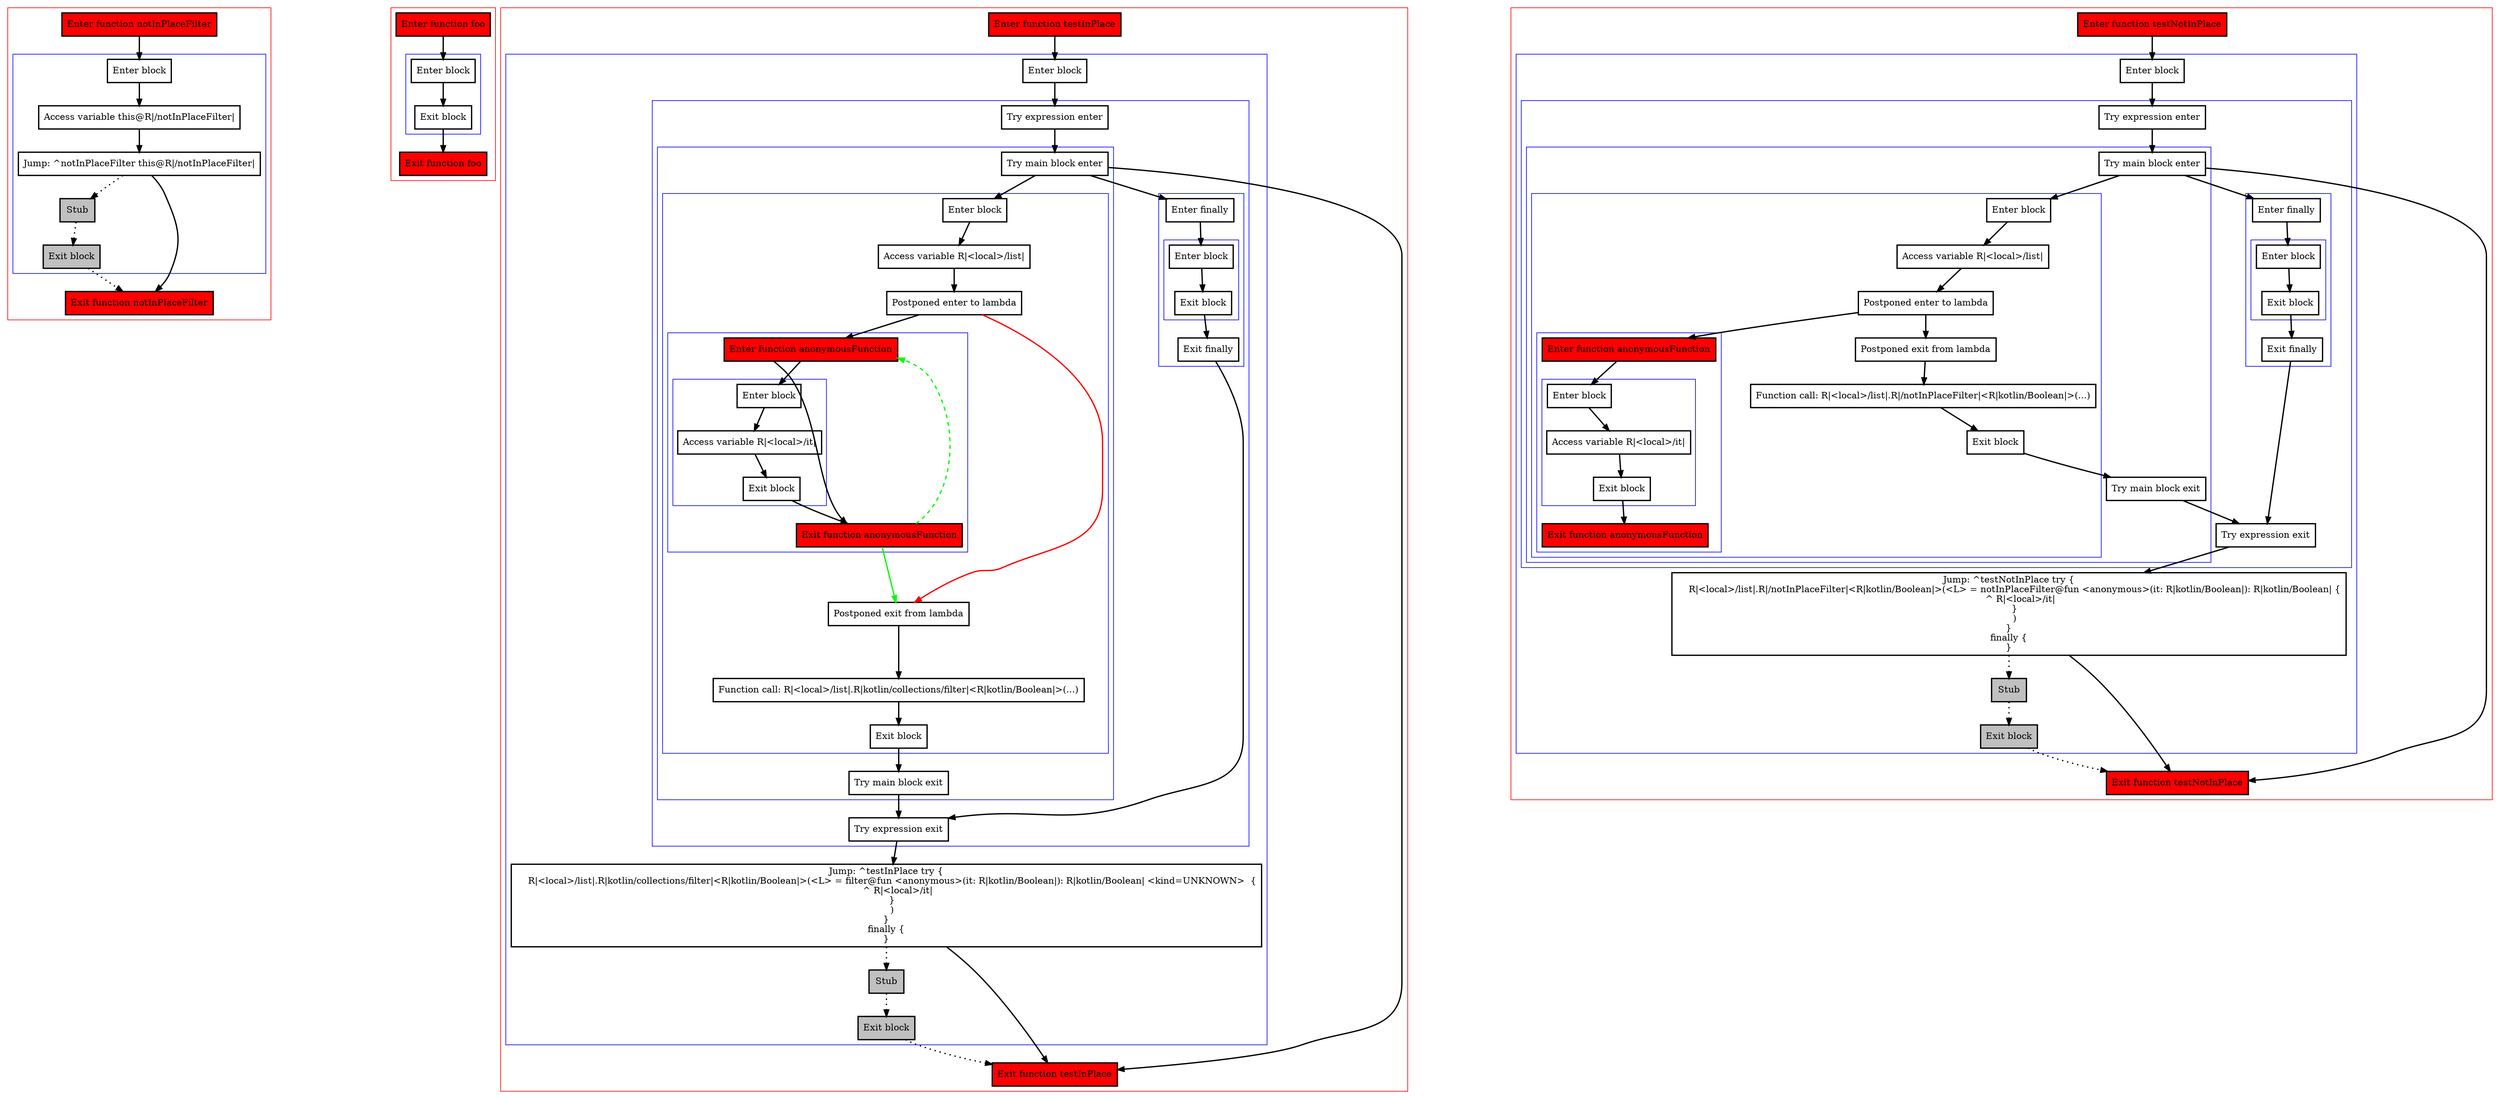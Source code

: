 digraph tryWithLambdaInside_kt {
    graph [nodesep=3]
    node [shape=box penwidth=2]
    edge [penwidth=2]

    subgraph cluster_0 {
        color=red
        0 [label="Enter function notInPlaceFilter" style="filled" fillcolor=red];
        subgraph cluster_1 {
            color=blue
            2 [label="Enter block"];
            3 [label="Access variable this@R|/notInPlaceFilter|"];
            4 [label="Jump: ^notInPlaceFilter this@R|/notInPlaceFilter|"];
            5 [label="Stub" style="filled" fillcolor=gray];
            6 [label="Exit block" style="filled" fillcolor=gray];
        }
        1 [label="Exit function notInPlaceFilter" style="filled" fillcolor=red];
    }
    0 -> {2};
    2 -> {3};
    3 -> {4};
    4 -> {1};
    4 -> {5} [style=dotted];
    5 -> {6} [style=dotted];
    6 -> {1} [style=dotted];

    subgraph cluster_2 {
        color=red
        7 [label="Enter function foo" style="filled" fillcolor=red];
        subgraph cluster_3 {
            color=blue
            9 [label="Enter block"];
            10 [label="Exit block"];
        }
        8 [label="Exit function foo" style="filled" fillcolor=red];
    }
    7 -> {9};
    9 -> {10};
    10 -> {8};

    subgraph cluster_4 {
        color=red
        11 [label="Enter function testInPlace" style="filled" fillcolor=red];
        subgraph cluster_5 {
            color=blue
            13 [label="Enter block"];
            subgraph cluster_6 {
                color=blue
                14 [label="Try expression enter"];
                subgraph cluster_7 {
                    color=blue
                    16 [label="Try main block enter"];
                    subgraph cluster_8 {
                        color=blue
                        18 [label="Enter block"];
                        19 [label="Access variable R|<local>/list|"];
                        20 [label="Postponed enter to lambda"];
                        subgraph cluster_9 {
                            color=blue
                            31 [label="Enter function anonymousFunction" style="filled" fillcolor=red];
                            subgraph cluster_10 {
                                color=blue
                                33 [label="Enter block"];
                                34 [label="Access variable R|<local>/it|"];
                                35 [label="Exit block"];
                            }
                            32 [label="Exit function anonymousFunction" style="filled" fillcolor=red];
                        }
                        21 [label="Postponed exit from lambda"];
                        22 [label="Function call: R|<local>/list|.R|kotlin/collections/filter|<R|kotlin/Boolean|>(...)"];
                        23 [label="Exit block"];
                    }
                    24 [label="Try main block exit"];
                }
                subgraph cluster_11 {
                    color=blue
                    17 [label="Enter finally"];
                    subgraph cluster_12 {
                        color=blue
                        25 [label="Enter block"];
                        26 [label="Exit block"];
                    }
                    27 [label="Exit finally"];
                }
                15 [label="Try expression exit"];
            }
            28 [label="Jump: ^testInPlace try {
    R|<local>/list|.R|kotlin/collections/filter|<R|kotlin/Boolean|>(<L> = filter@fun <anonymous>(it: R|kotlin/Boolean|): R|kotlin/Boolean| <kind=UNKNOWN>  {
        ^ R|<local>/it|
    }
    )
}
finally {
}
"];
            29 [label="Stub" style="filled" fillcolor=gray];
            30 [label="Exit block" style="filled" fillcolor=gray];
        }
        12 [label="Exit function testInPlace" style="filled" fillcolor=red];
    }
    11 -> {13};
    13 -> {14};
    14 -> {16};
    15 -> {28};
    16 -> {12 17 18};
    17 -> {25};
    18 -> {19};
    19 -> {20};
    20 -> {31};
    20 -> {21} [color=red];
    21 -> {22};
    22 -> {23};
    23 -> {24};
    24 -> {15};
    25 -> {26};
    26 -> {27};
    27 -> {15};
    28 -> {12};
    28 -> {29} [style=dotted];
    29 -> {30} [style=dotted];
    30 -> {12} [style=dotted];
    31 -> {32 33};
    32 -> {21} [color=green];
    32 -> {31} [color=green style=dashed];
    33 -> {34};
    34 -> {35};
    35 -> {32};

    subgraph cluster_13 {
        color=red
        36 [label="Enter function testNotInPlace" style="filled" fillcolor=red];
        subgraph cluster_14 {
            color=blue
            38 [label="Enter block"];
            subgraph cluster_15 {
                color=blue
                39 [label="Try expression enter"];
                subgraph cluster_16 {
                    color=blue
                    41 [label="Try main block enter"];
                    subgraph cluster_17 {
                        color=blue
                        43 [label="Enter block"];
                        44 [label="Access variable R|<local>/list|"];
                        45 [label="Postponed enter to lambda"];
                        subgraph cluster_18 {
                            color=blue
                            56 [label="Enter function anonymousFunction" style="filled" fillcolor=red];
                            subgraph cluster_19 {
                                color=blue
                                58 [label="Enter block"];
                                59 [label="Access variable R|<local>/it|"];
                                60 [label="Exit block"];
                            }
                            57 [label="Exit function anonymousFunction" style="filled" fillcolor=red];
                        }
                        46 [label="Postponed exit from lambda"];
                        47 [label="Function call: R|<local>/list|.R|/notInPlaceFilter|<R|kotlin/Boolean|>(...)"];
                        48 [label="Exit block"];
                    }
                    49 [label="Try main block exit"];
                }
                subgraph cluster_20 {
                    color=blue
                    42 [label="Enter finally"];
                    subgraph cluster_21 {
                        color=blue
                        50 [label="Enter block"];
                        51 [label="Exit block"];
                    }
                    52 [label="Exit finally"];
                }
                40 [label="Try expression exit"];
            }
            53 [label="Jump: ^testNotInPlace try {
    R|<local>/list|.R|/notInPlaceFilter|<R|kotlin/Boolean|>(<L> = notInPlaceFilter@fun <anonymous>(it: R|kotlin/Boolean|): R|kotlin/Boolean| {
        ^ R|<local>/it|
    }
    )
}
finally {
}
"];
            54 [label="Stub" style="filled" fillcolor=gray];
            55 [label="Exit block" style="filled" fillcolor=gray];
        }
        37 [label="Exit function testNotInPlace" style="filled" fillcolor=red];
    }
    36 -> {38};
    38 -> {39};
    39 -> {41};
    40 -> {53};
    41 -> {37 42 43};
    42 -> {50};
    43 -> {44};
    44 -> {45};
    45 -> {46 56};
    46 -> {47};
    47 -> {48};
    48 -> {49};
    49 -> {40};
    50 -> {51};
    51 -> {52};
    52 -> {40};
    53 -> {37};
    53 -> {54} [style=dotted];
    54 -> {55} [style=dotted];
    55 -> {37} [style=dotted];
    56 -> {58};
    58 -> {59};
    59 -> {60};
    60 -> {57};

}
